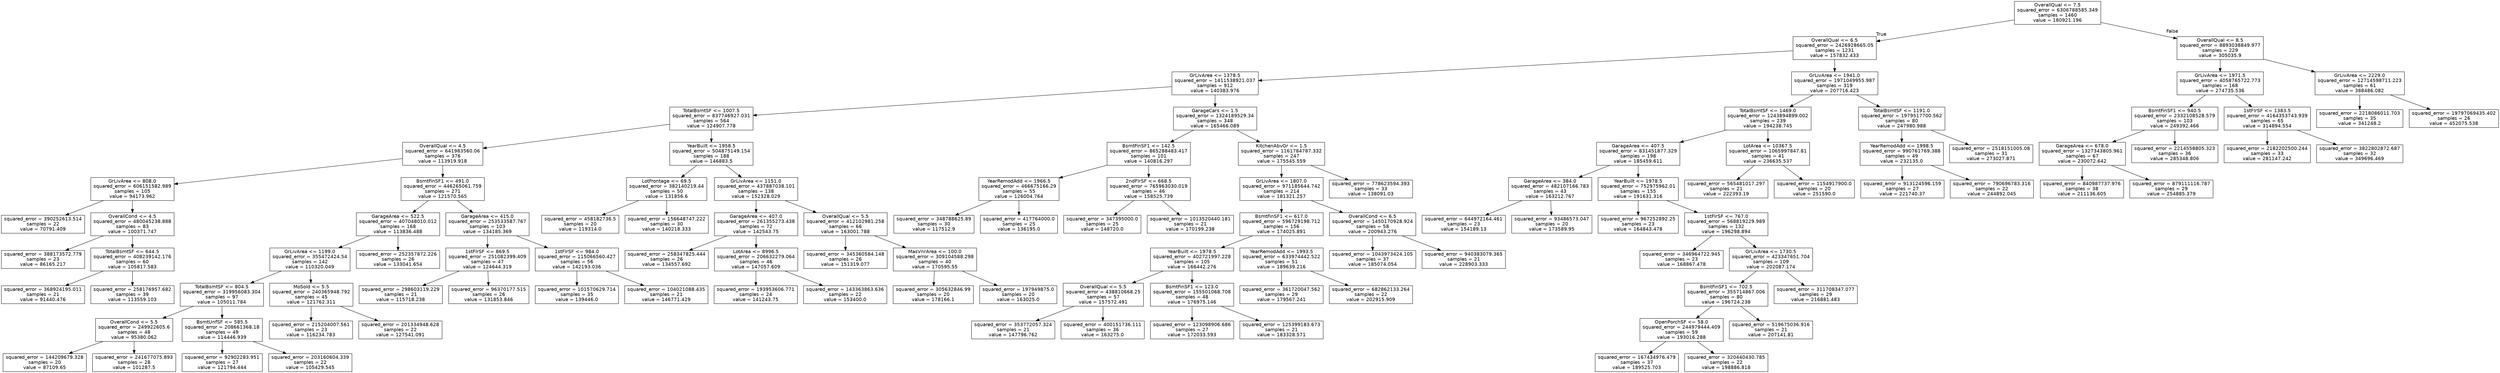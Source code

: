 digraph Tree {
node [shape=box, fontname="helvetica"] ;
edge [fontname="helvetica"] ;
0 [label="OverallQual <= 7.5\nsquared_error = 6306788585.349\nsamples = 1460\nvalue = 180921.196"] ;
1 [label="OverallQual <= 6.5\nsquared_error = 2426928665.05\nsamples = 1231\nvalue = 157832.433"] ;
0 -> 1 [labeldistance=2.5, labelangle=45, headlabel="True"] ;
2 [label="GrLivArea <= 1378.5\nsquared_error = 1411538921.037\nsamples = 912\nvalue = 140383.976"] ;
1 -> 2 ;
3 [label="TotalBsmtSF <= 1007.5\nsquared_error = 837746927.031\nsamples = 564\nvalue = 124907.778"] ;
2 -> 3 ;
4 [label="OverallQual <= 4.5\nsquared_error = 641983560.06\nsamples = 376\nvalue = 113919.918"] ;
3 -> 4 ;
5 [label="GrLivArea <= 808.0\nsquared_error = 606151582.989\nsamples = 105\nvalue = 94173.962"] ;
4 -> 5 ;
6 [label="squared_error = 390252613.514\nsamples = 22\nvalue = 70791.409"] ;
5 -> 6 ;
7 [label="OverallCond <= 4.5\nsquared_error = 480045238.888\nsamples = 83\nvalue = 100371.747"] ;
5 -> 7 ;
8 [label="squared_error = 388173572.779\nsamples = 23\nvalue = 86165.217"] ;
7 -> 8 ;
9 [label="TotalBsmtSF <= 644.5\nsquared_error = 408239142.176\nsamples = 60\nvalue = 105817.583"] ;
7 -> 9 ;
10 [label="squared_error = 368924195.011\nsamples = 21\nvalue = 91440.476"] ;
9 -> 10 ;
11 [label="squared_error = 258176957.682\nsamples = 39\nvalue = 113559.103"] ;
9 -> 11 ;
12 [label="BsmtFinSF1 <= 491.0\nsquared_error = 446265061.759\nsamples = 271\nvalue = 121570.565"] ;
4 -> 12 ;
13 [label="GarageArea <= 522.5\nsquared_error = 407048010.012\nsamples = 168\nvalue = 113836.488"] ;
12 -> 13 ;
14 [label="GrLivArea <= 1199.0\nsquared_error = 355472424.54\nsamples = 142\nvalue = 110320.049"] ;
13 -> 14 ;
15 [label="TotalBsmtSF <= 804.5\nsquared_error = 319956083.304\nsamples = 97\nvalue = 105011.784"] ;
14 -> 15 ;
16 [label="OverallCond <= 5.5\nsquared_error = 249922605.6\nsamples = 48\nvalue = 95380.062"] ;
15 -> 16 ;
17 [label="squared_error = 144209679.328\nsamples = 20\nvalue = 87109.65"] ;
16 -> 17 ;
18 [label="squared_error = 241677075.893\nsamples = 28\nvalue = 101287.5"] ;
16 -> 18 ;
19 [label="BsmtUnfSF <= 585.5\nsquared_error = 208661368.18\nsamples = 49\nvalue = 114446.939"] ;
15 -> 19 ;
20 [label="squared_error = 92902283.951\nsamples = 27\nvalue = 121794.444"] ;
19 -> 20 ;
21 [label="squared_error = 203160604.339\nsamples = 22\nvalue = 105429.545"] ;
19 -> 21 ;
22 [label="MoSold <= 5.5\nsquared_error = 240365948.792\nsamples = 45\nvalue = 121762.311"] ;
14 -> 22 ;
23 [label="squared_error = 215204007.561\nsamples = 23\nvalue = 116234.783"] ;
22 -> 23 ;
24 [label="squared_error = 201334948.628\nsamples = 22\nvalue = 127541.091"] ;
22 -> 24 ;
25 [label="squared_error = 252357872.226\nsamples = 26\nvalue = 133041.654"] ;
13 -> 25 ;
26 [label="GarageArea <= 415.0\nsquared_error = 253533587.767\nsamples = 103\nvalue = 134185.369"] ;
12 -> 26 ;
27 [label="1stFlrSF <= 869.5\nsquared_error = 251082399.409\nsamples = 47\nvalue = 124644.319"] ;
26 -> 27 ;
28 [label="squared_error = 298603119.229\nsamples = 21\nvalue = 115718.238"] ;
27 -> 28 ;
29 [label="squared_error = 96370177.515\nsamples = 26\nvalue = 131853.846"] ;
27 -> 29 ;
30 [label="1stFlrSF <= 984.0\nsquared_error = 115066560.427\nsamples = 56\nvalue = 142193.036"] ;
26 -> 30 ;
31 [label="squared_error = 101570629.714\nsamples = 35\nvalue = 139446.0"] ;
30 -> 31 ;
32 [label="squared_error = 104021088.435\nsamples = 21\nvalue = 146771.429"] ;
30 -> 32 ;
33 [label="YearBuilt <= 1958.5\nsquared_error = 504875149.154\nsamples = 188\nvalue = 146883.5"] ;
3 -> 33 ;
34 [label="LotFrontage <= 69.5\nsquared_error = 382140219.44\nsamples = 50\nvalue = 131856.6"] ;
33 -> 34 ;
35 [label="squared_error = 458182736.5\nsamples = 20\nvalue = 119314.0"] ;
34 -> 35 ;
36 [label="squared_error = 156648747.222\nsamples = 30\nvalue = 140218.333"] ;
34 -> 36 ;
37 [label="GrLivArea <= 1151.0\nsquared_error = 437887038.101\nsamples = 138\nvalue = 152328.029"] ;
33 -> 37 ;
38 [label="GarageArea <= 407.0\nsquared_error = 261355273.438\nsamples = 72\nvalue = 142543.75"] ;
37 -> 38 ;
39 [label="squared_error = 258347825.444\nsamples = 26\nvalue = 134557.692"] ;
38 -> 39 ;
40 [label="LotArea <= 8996.5\nsquared_error = 206632279.064\nsamples = 46\nvalue = 147057.609"] ;
38 -> 40 ;
41 [label="squared_error = 193953606.771\nsamples = 24\nvalue = 141243.75"] ;
40 -> 41 ;
42 [label="squared_error = 143363863.636\nsamples = 22\nvalue = 153400.0"] ;
40 -> 42 ;
43 [label="OverallQual <= 5.5\nsquared_error = 412102981.258\nsamples = 66\nvalue = 163001.788"] ;
37 -> 43 ;
44 [label="squared_error = 345360584.148\nsamples = 26\nvalue = 151319.077"] ;
43 -> 44 ;
45 [label="MasVnrArea <= 100.0\nsquared_error = 309104588.298\nsamples = 40\nvalue = 170595.55"] ;
43 -> 45 ;
46 [label="squared_error = 305632846.99\nsamples = 20\nvalue = 178166.1"] ;
45 -> 46 ;
47 [label="squared_error = 197949875.0\nsamples = 20\nvalue = 163025.0"] ;
45 -> 47 ;
48 [label="GarageCars <= 1.5\nsquared_error = 1324189529.34\nsamples = 348\nvalue = 165466.089"] ;
2 -> 48 ;
49 [label="BsmtFinSF1 <= 142.5\nsquared_error = 865288483.417\nsamples = 101\nvalue = 140816.297"] ;
48 -> 49 ;
50 [label="YearRemodAdd <= 1966.5\nsquared_error = 466675166.29\nsamples = 55\nvalue = 126004.764"] ;
49 -> 50 ;
51 [label="squared_error = 348788625.89\nsamples = 30\nvalue = 117512.9"] ;
50 -> 51 ;
52 [label="squared_error = 417764000.0\nsamples = 25\nvalue = 136195.0"] ;
50 -> 52 ;
53 [label="2ndFlrSF <= 668.5\nsquared_error = 765963030.019\nsamples = 46\nvalue = 158525.739"] ;
49 -> 53 ;
54 [label="squared_error = 347395000.0\nsamples = 25\nvalue = 148720.0"] ;
53 -> 54 ;
55 [label="squared_error = 1013520440.181\nsamples = 21\nvalue = 170199.238"] ;
53 -> 55 ;
56 [label="KitchenAbvGr <= 1.5\nsquared_error = 1161784787.332\nsamples = 247\nvalue = 175545.559"] ;
48 -> 56 ;
57 [label="GrLivArea <= 1807.0\nsquared_error = 971185644.742\nsamples = 214\nvalue = 181321.257"] ;
56 -> 57 ;
58 [label="BsmtFinSF1 <= 617.0\nsquared_error = 596729198.712\nsamples = 156\nvalue = 174025.891"] ;
57 -> 58 ;
59 [label="YearBuilt <= 1978.5\nsquared_error = 402721997.228\nsamples = 105\nvalue = 166442.276"] ;
58 -> 59 ;
60 [label="OverallQual <= 5.5\nsquared_error = 438810668.25\nsamples = 57\nvalue = 157572.491"] ;
59 -> 60 ;
61 [label="squared_error = 353772057.324\nsamples = 21\nvalue = 147796.762"] ;
60 -> 61 ;
62 [label="squared_error = 400151736.111\nsamples = 36\nvalue = 163275.0"] ;
60 -> 62 ;
63 [label="BsmtFinSF1 <= 123.0\nsquared_error = 155501068.708\nsamples = 48\nvalue = 176975.146"] ;
59 -> 63 ;
64 [label="squared_error = 123098906.686\nsamples = 27\nvalue = 172033.593"] ;
63 -> 64 ;
65 [label="squared_error = 125399183.673\nsamples = 21\nvalue = 183328.571"] ;
63 -> 65 ;
66 [label="YearRemodAdd <= 1993.5\nsquared_error = 633974442.522\nsamples = 51\nvalue = 189639.216"] ;
58 -> 66 ;
67 [label="squared_error = 361720047.562\nsamples = 29\nvalue = 179567.241"] ;
66 -> 67 ;
68 [label="squared_error = 682862133.264\nsamples = 22\nvalue = 202915.909"] ;
66 -> 68 ;
69 [label="OverallCond <= 6.5\nsquared_error = 1450170928.924\nsamples = 58\nvalue = 200943.276"] ;
57 -> 69 ;
70 [label="squared_error = 1043973424.105\nsamples = 37\nvalue = 185074.054"] ;
69 -> 70 ;
71 [label="squared_error = 940383079.365\nsamples = 21\nvalue = 228903.333"] ;
69 -> 71 ;
72 [label="squared_error = 778623594.393\nsamples = 33\nvalue = 138091.03"] ;
56 -> 72 ;
73 [label="GrLivArea <= 1941.0\nsquared_error = 1971049955.987\nsamples = 319\nvalue = 207716.423"] ;
1 -> 73 ;
74 [label="TotalBsmtSF <= 1469.0\nsquared_error = 1243894899.002\nsamples = 239\nvalue = 194238.745"] ;
73 -> 74 ;
75 [label="GarageArea <= 407.5\nsquared_error = 831451877.329\nsamples = 198\nvalue = 185459.611"] ;
74 -> 75 ;
76 [label="GarageArea <= 384.0\nsquared_error = 482107166.783\nsamples = 43\nvalue = 163212.767"] ;
75 -> 76 ;
77 [label="squared_error = 644972164.461\nsamples = 23\nvalue = 154189.13"] ;
76 -> 77 ;
78 [label="squared_error = 93486573.047\nsamples = 20\nvalue = 173589.95"] ;
76 -> 78 ;
79 [label="YearBuilt <= 1978.5\nsquared_error = 752975962.01\nsamples = 155\nvalue = 191631.316"] ;
75 -> 79 ;
80 [label="squared_error = 967252892.25\nsamples = 23\nvalue = 164843.478"] ;
79 -> 80 ;
81 [label="1stFlrSF <= 767.0\nsquared_error = 568819229.989\nsamples = 132\nvalue = 196298.894"] ;
79 -> 81 ;
82 [label="squared_error = 346964722.945\nsamples = 23\nvalue = 168867.478"] ;
81 -> 82 ;
83 [label="GrLivArea <= 1730.5\nsquared_error = 423347651.704\nsamples = 109\nvalue = 202087.174"] ;
81 -> 83 ;
84 [label="BsmtFinSF1 <= 702.5\nsquared_error = 355714867.006\nsamples = 80\nvalue = 196724.238"] ;
83 -> 84 ;
85 [label="OpenPorchSF <= 58.0\nsquared_error = 244979444.409\nsamples = 59\nvalue = 193016.288"] ;
84 -> 85 ;
86 [label="squared_error = 167434976.479\nsamples = 37\nvalue = 189525.703"] ;
85 -> 86 ;
87 [label="squared_error = 320440430.785\nsamples = 22\nvalue = 198886.818"] ;
85 -> 87 ;
88 [label="squared_error = 519675036.916\nsamples = 21\nvalue = 207141.81"] ;
84 -> 88 ;
89 [label="squared_error = 311708347.077\nsamples = 29\nvalue = 216881.483"] ;
83 -> 89 ;
90 [label="LotArea <= 10367.5\nsquared_error = 1065997847.81\nsamples = 41\nvalue = 236635.537"] ;
74 -> 90 ;
91 [label="squared_error = 565481017.297\nsamples = 21\nvalue = 222393.19"] ;
90 -> 91 ;
92 [label="squared_error = 1154917900.0\nsamples = 20\nvalue = 251590.0"] ;
90 -> 92 ;
93 [label="TotalBsmtSF <= 1191.0\nsquared_error = 1979517700.562\nsamples = 80\nvalue = 247980.988"] ;
73 -> 93 ;
94 [label="YearRemodAdd <= 1998.5\nsquared_error = 990761769.388\nsamples = 49\nvalue = 232135.0"] ;
93 -> 94 ;
95 [label="squared_error = 913124596.159\nsamples = 27\nvalue = 221740.37"] ;
94 -> 95 ;
96 [label="squared_error = 790696783.316\nsamples = 22\nvalue = 244892.045"] ;
94 -> 96 ;
97 [label="squared_error = 2518151005.08\nsamples = 31\nvalue = 273027.871"] ;
93 -> 97 ;
98 [label="OverallQual <= 8.5\nsquared_error = 8893038849.977\nsamples = 229\nvalue = 305035.9"] ;
0 -> 98 [labeldistance=2.5, labelangle=-45, headlabel="False"] ;
99 [label="GrLivArea <= 1971.5\nsquared_error = 4058765722.773\nsamples = 168\nvalue = 274735.536"] ;
98 -> 99 ;
100 [label="BsmtFinSF1 <= 940.5\nsquared_error = 2332108528.579\nsamples = 103\nvalue = 249392.466"] ;
99 -> 100 ;
101 [label="GarageArea <= 678.0\nsquared_error = 1327343805.961\nsamples = 67\nvalue = 230072.642"] ;
100 -> 101 ;
102 [label="squared_error = 840987737.976\nsamples = 38\nvalue = 211136.605"] ;
101 -> 102 ;
103 [label="squared_error = 879111116.787\nsamples = 29\nvalue = 254885.379"] ;
101 -> 103 ;
104 [label="squared_error = 2214558805.323\nsamples = 36\nvalue = 285348.806"] ;
100 -> 104 ;
105 [label="1stFlrSF <= 1383.5\nsquared_error = 4164353743.939\nsamples = 65\nvalue = 314894.554"] ;
99 -> 105 ;
106 [label="squared_error = 2182202500.244\nsamples = 33\nvalue = 281147.242"] ;
105 -> 106 ;
107 [label="squared_error = 3822802872.687\nsamples = 32\nvalue = 349696.469"] ;
105 -> 107 ;
108 [label="GrLivArea <= 2229.0\nsquared_error = 12714598711.223\nsamples = 61\nvalue = 388486.082"] ;
98 -> 108 ;
109 [label="squared_error = 2218086011.703\nsamples = 35\nvalue = 341248.2"] ;
108 -> 109 ;
110 [label="squared_error = 19797069435.402\nsamples = 26\nvalue = 452075.538"] ;
108 -> 110 ;
}